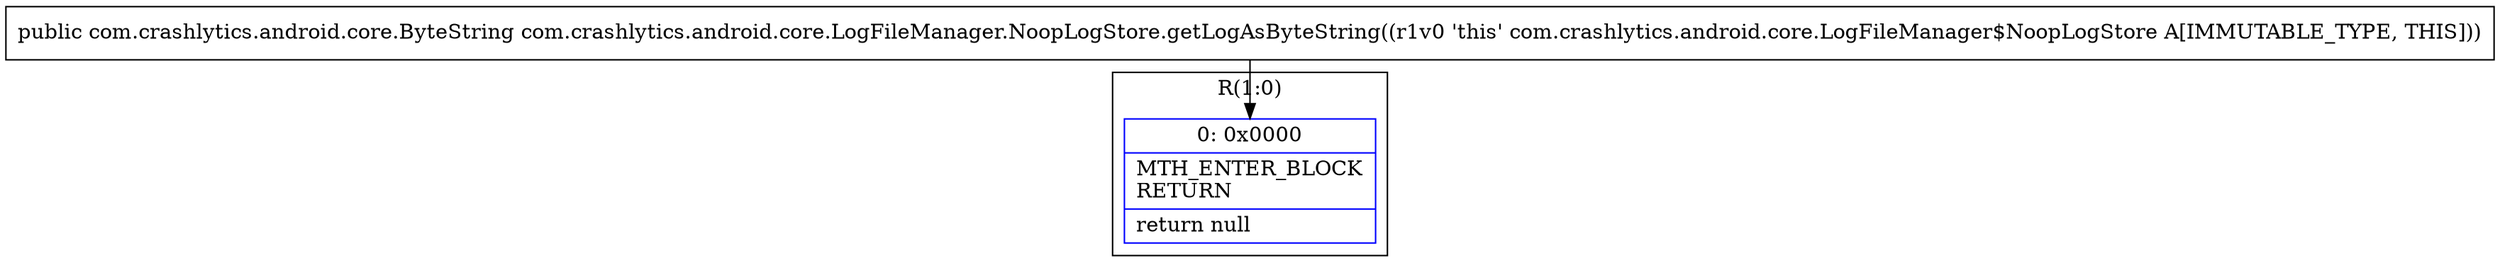 digraph "CFG forcom.crashlytics.android.core.LogFileManager.NoopLogStore.getLogAsByteString()Lcom\/crashlytics\/android\/core\/ByteString;" {
subgraph cluster_Region_702236730 {
label = "R(1:0)";
node [shape=record,color=blue];
Node_0 [shape=record,label="{0\:\ 0x0000|MTH_ENTER_BLOCK\lRETURN\l|return null\l}"];
}
MethodNode[shape=record,label="{public com.crashlytics.android.core.ByteString com.crashlytics.android.core.LogFileManager.NoopLogStore.getLogAsByteString((r1v0 'this' com.crashlytics.android.core.LogFileManager$NoopLogStore A[IMMUTABLE_TYPE, THIS])) }"];
MethodNode -> Node_0;
}

